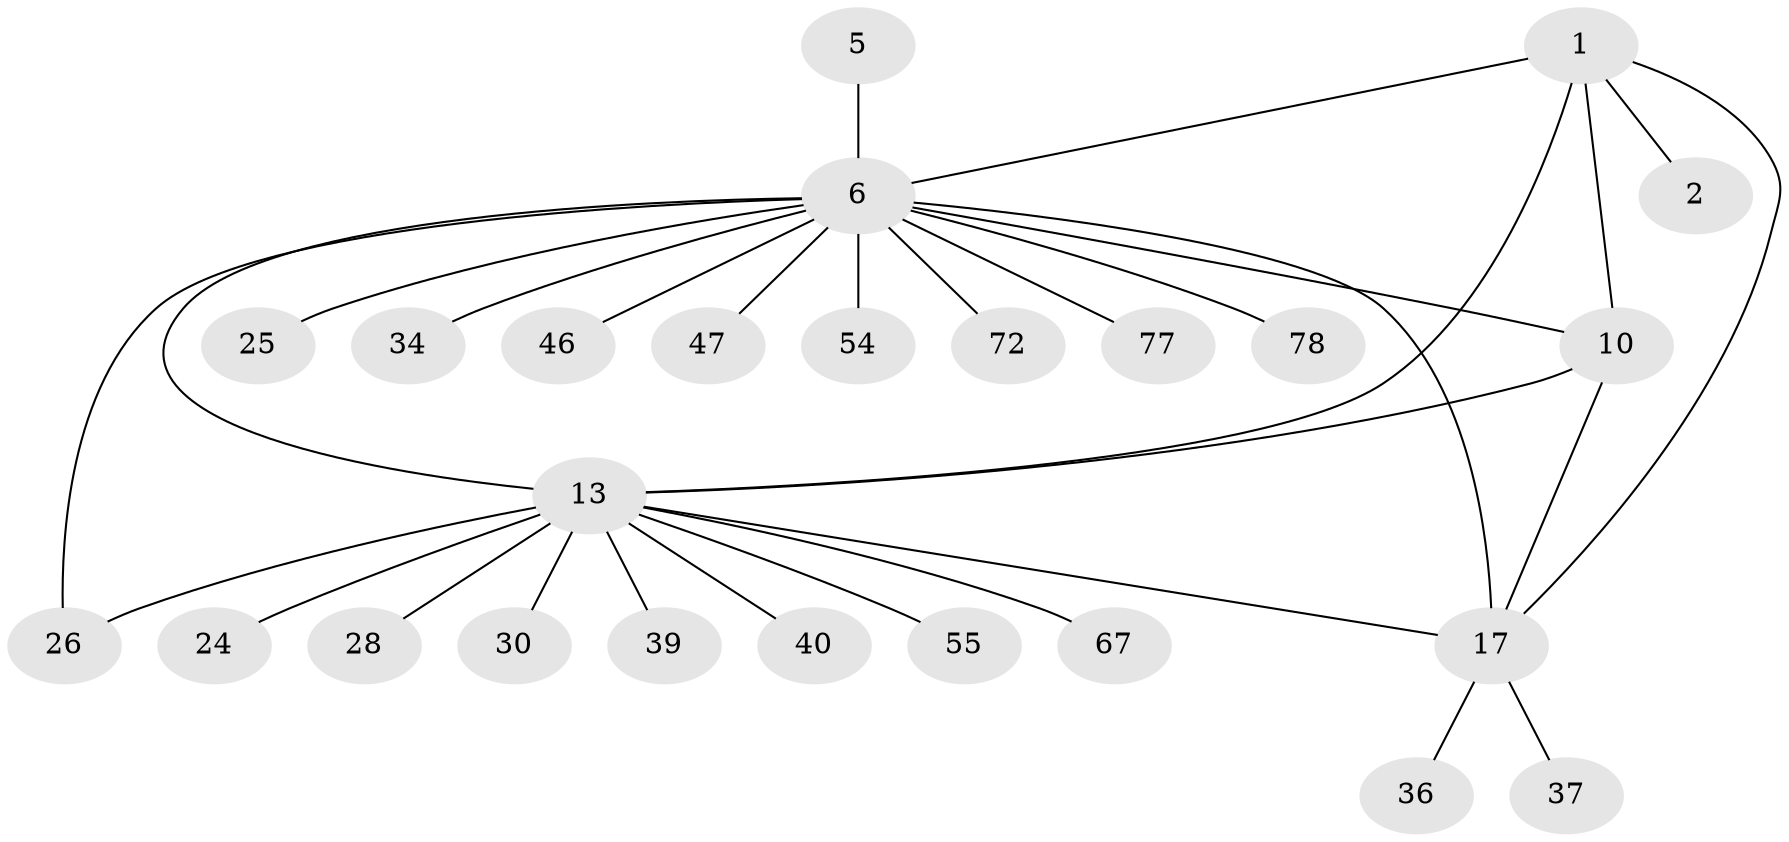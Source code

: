// original degree distribution, {10: 0.011904761904761904, 3: 0.05952380952380952, 6: 0.023809523809523808, 4: 0.047619047619047616, 11: 0.023809523809523808, 7: 0.07142857142857142, 5: 0.023809523809523808, 9: 0.011904761904761904, 12: 0.011904761904761904, 2: 0.14285714285714285, 1: 0.5714285714285714}
// Generated by graph-tools (version 1.1) at 2025/19/03/04/25 18:19:55]
// undirected, 25 vertices, 31 edges
graph export_dot {
graph [start="1"]
  node [color=gray90,style=filled];
  1 [super="+3+4+38+69+70+79"];
  2;
  5;
  6 [super="+32+7"];
  10 [super="+51"];
  13 [super="+14+35+75+84"];
  17 [super="+73+18+19"];
  24;
  25;
  26 [super="+81"];
  28;
  30 [super="+63+62"];
  34 [super="+68+41+48"];
  36;
  37;
  39 [super="+59"];
  40 [super="+43"];
  46;
  47;
  54;
  55;
  67;
  72;
  77;
  78;
  1 -- 2 [weight=3];
  1 -- 13 [weight=2];
  1 -- 17;
  1 -- 10;
  1 -- 6 [weight=2];
  5 -- 6 [weight=3];
  6 -- 34;
  6 -- 46;
  6 -- 47;
  6 -- 54;
  6 -- 72;
  6 -- 78;
  6 -- 10 [weight=3];
  6 -- 77;
  6 -- 13 [weight=4];
  6 -- 17;
  6 -- 25;
  6 -- 26;
  10 -- 17;
  10 -- 13;
  13 -- 17;
  13 -- 26;
  13 -- 67;
  13 -- 39;
  13 -- 40;
  13 -- 55;
  13 -- 24;
  13 -- 28;
  13 -- 30;
  17 -- 36;
  17 -- 37;
}
